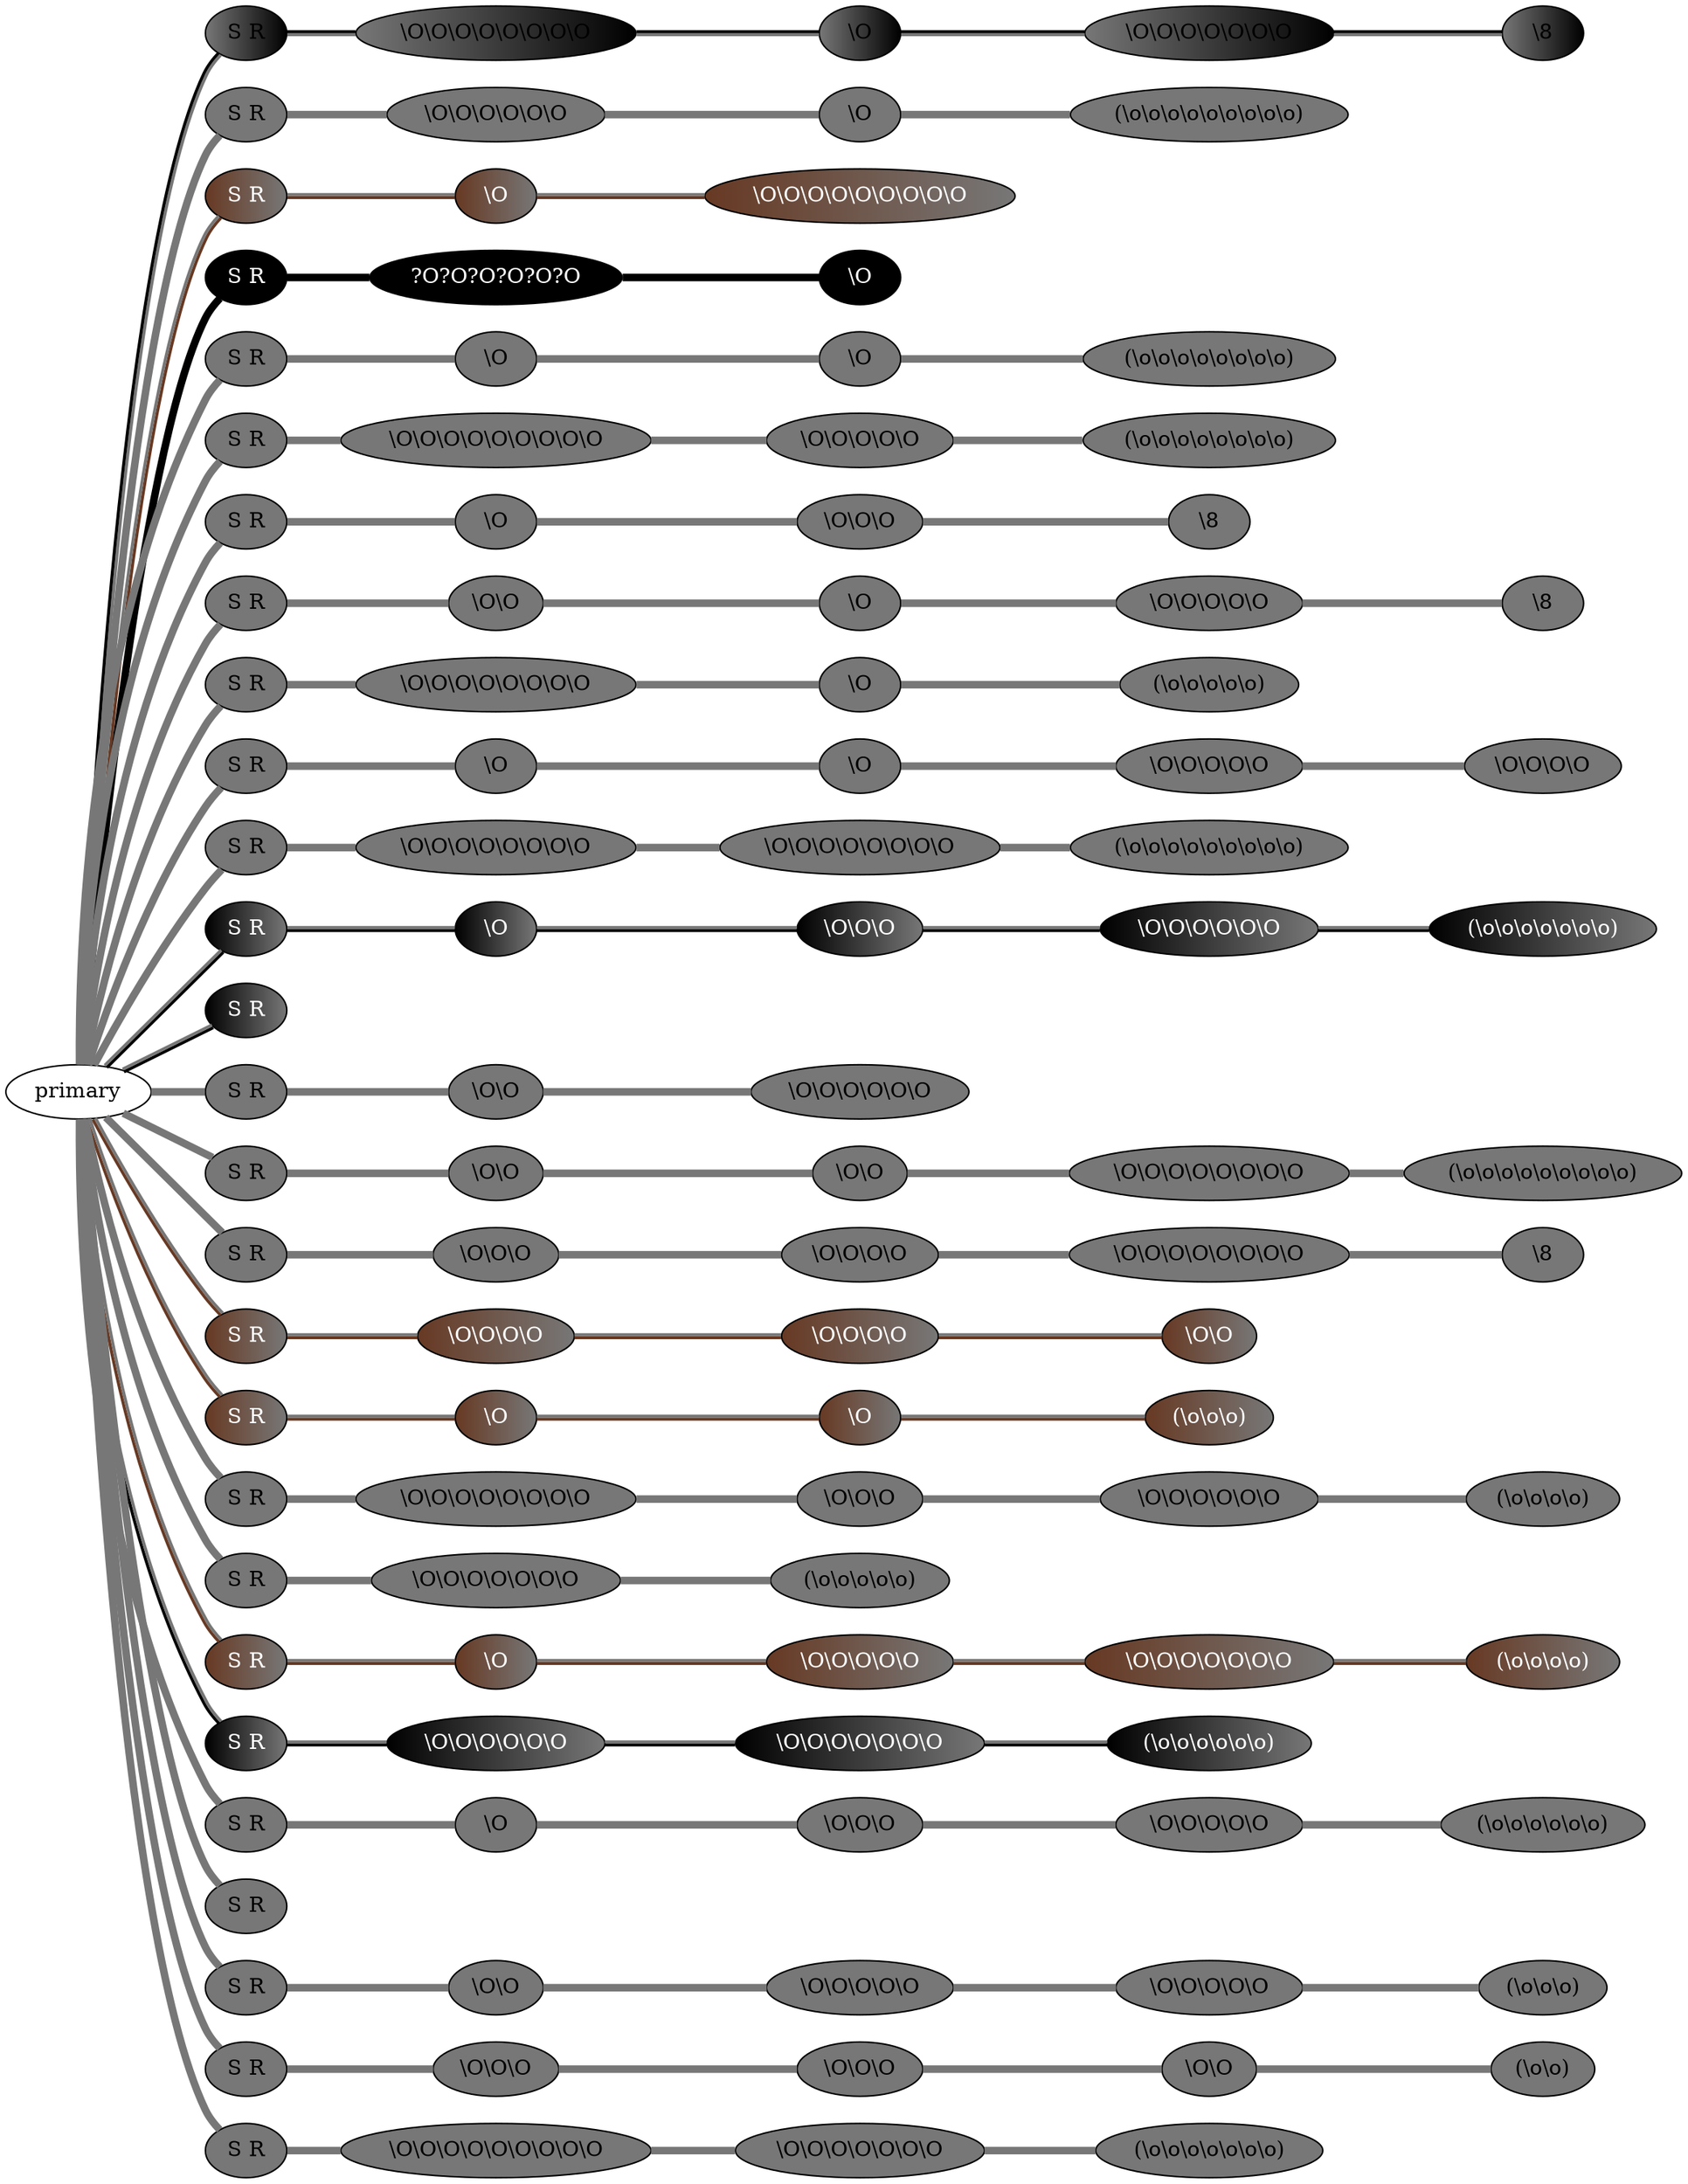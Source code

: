 graph {
 graph [rankdir=LR]
"1" [qtype="pendant_node", pendant_colors="#777777:#000000", pendant_ply="S", pendant_attach="R", pendant_length="47.0", label="S R", style=filled, fillcolor="#777777:#000000", fontcolor="#000000"]
"primary" -- "1" [qtype="pendant_link",penwidth=2,color="#777777:#000000"]
"1:0" [qtype="knot_node", knot_value="8", knot_type="S", knot_position="6.5", knot_spin="Z", label="\\O\\O\\O\\O\\O\\O\\O\\O", style=filled, fillcolor="#777777:#000000" , fontcolor="#000000"]
"1" -- "1:0" [qtype="knot_link",penwidth=2,color="#777777:#000000"]
"1:1" [qtype="knot_node", knot_value="1", knot_type="S", knot_position="11.5", knot_spin="Z", label="\\O", style=filled, fillcolor="#777777:#000000" , fontcolor="#000000"]
"1:0" -- "1:1" [qtype="knot_link",penwidth=2,color="#777777:#000000"]
"1:2" [qtype="knot_node", knot_value="7", knot_type="S", knot_position="18.0", knot_spin="Z", label="\\O\\O\\O\\O\\O\\O\\O", style=filled, fillcolor="#777777:#000000" , fontcolor="#000000"]
"1:1" -- "1:2" [qtype="knot_link",penwidth=2,color="#777777:#000000"]
"1:3" [qtype="knot_node", knot_value="1", knot_type="E", knot_position="27.0", knot_spin="Z", label="\\8", style=filled, fillcolor="#777777:#000000" , fontcolor="#000000"]
"1:2" -- "1:3" [qtype="knot_link",penwidth=2,color="#777777:#000000"]
"2" [qtype="pendant_node", pendant_colors="#777777", pendant_ply="S", pendant_attach="R", pendant_length="48.0", label="S R", style=filled, fillcolor="#777777", fontcolor="#000000"]
"primary" -- "2" [qtype="pendant_link",penwidth=5,color="#777777"]
"2:0" [qtype="knot_node", knot_value="6", knot_type="S", knot_position="12.0", knot_spin="Z", label="\\O\\O\\O\\O\\O\\O", style=filled, fillcolor="#777777" , fontcolor="#000000"]
"2" -- "2:0" [qtype="knot_link",penwidth=5,color="#777777"]
"2:1" [qtype="knot_node", knot_value="1", knot_type="S", knot_position="17.5", knot_spin="Z", label="\\O", style=filled, fillcolor="#777777" , fontcolor="#000000"]
"2:0" -- "2:1" [qtype="knot_link",penwidth=5,color="#777777"]
"2:2" [qtype="knot_node", knot_value="9", knot_type="L", knot_position="27.0", knot_spin="Z", label="(\\o\\o\\o\\o\\o\\o\\o\\o\\o)", style=filled, fillcolor="#777777" , fontcolor="#000000"]
"2:1" -- "2:2" [qtype="knot_link",penwidth=5,color="#777777"]
"3" [qtype="pendant_node", pendant_colors="#673923:#777777", pendant_ply="S", pendant_attach="R", pendant_length="25.0", label="S R", style=filled, fillcolor="#673923:#777777", fontcolor="#ffffff"]
"primary" -- "3" [qtype="pendant_link",penwidth=2,color="#673923:#777777"]
"3:0" [qtype="knot_node", knot_value="1", knot_type="S", knot_position="5.5", knot_spin="Z", label="\\O", style=filled, fillcolor="#673923:#777777" , fontcolor="#ffffff"]
"3" -- "3:0" [qtype="knot_link",penwidth=2,color="#673923:#777777"]
"3:1" [qtype="knot_node", knot_value="9", knot_type="S", knot_position="17.5", knot_spin="Z", label="\\O\\O\\O\\O\\O\\O\\O\\O\\O", style=filled, fillcolor="#673923:#777777" , fontcolor="#ffffff"]
"3:0" -- "3:1" [qtype="knot_link",penwidth=2,color="#673923:#777777"]
"4" [qtype="pendant_node", pendant_colors="#000000", pendant_ply="S", pendant_attach="R", pendant_length="16.5", label="S R", style=filled, fillcolor="#000000", fontcolor="#ffffff"]
"primary" -- "4" [qtype="pendant_link",penwidth=5,color="#000000"]
"4:0" [qtype="knot_node", knot_value="6", knot_type="S", knot_position="11.5", knot_spin="UZZZZZ", label="?O?O?O?O?O?O", style=filled, fillcolor="#000000" , fontcolor="#ffffff"]
"4" -- "4:0" [qtype="knot_link",penwidth=5,color="#000000"]
"4:1" [qtype="knot_node", knot_value="1", knot_type="S", knot_position="16.5", knot_spin="Z", label="\\O", style=filled, fillcolor="#000000" , fontcolor="#ffffff"]
"4:0" -- "4:1" [qtype="knot_link",penwidth=5,color="#000000"]
"5" [qtype="pendant_node", pendant_colors="#777777", pendant_ply="S", pendant_attach="R", pendant_length="60.0", label="S R", style=filled, fillcolor="#777777", fontcolor="#000000"]
"primary" -- "5" [qtype="pendant_link",penwidth=5,color="#777777"]
"5:0" [qtype="knot_node", knot_value="1", knot_type="S", knot_position="6.0", knot_spin="Z", label="\\O", style=filled, fillcolor="#777777" , fontcolor="#000000"]
"5" -- "5:0" [qtype="knot_link",penwidth=5,color="#777777"]
"5:1" [qtype="knot_node", knot_value="1", knot_type="S", knot_position="18.0", knot_spin="Z", label="\\O", style=filled, fillcolor="#777777" , fontcolor="#000000"]
"5:0" -- "5:1" [qtype="knot_link",penwidth=5,color="#777777"]
"5:2" [qtype="knot_node", knot_value="8", knot_type="L", knot_position="27.5", knot_spin="Z", label="(\\o\\o\\o\\o\\o\\o\\o\\o)", style=filled, fillcolor="#777777" , fontcolor="#000000"]
"5:1" -- "5:2" [qtype="knot_link",penwidth=5,color="#777777"]
"6" [qtype="pendant_node", pendant_colors="#777777", pendant_ply="S", pendant_attach="R", pendant_length="33.0", label="S R", style=filled, fillcolor="#777777", fontcolor="#000000"]
"primary" -- "6" [qtype="pendant_link",penwidth=5,color="#777777"]
"6:0" [qtype="knot_node", knot_value="9", knot_type="S", knot_position="12.5", knot_spin="Z", label="\\O\\O\\O\\O\\O\\O\\O\\O\\O", style=filled, fillcolor="#777777" , fontcolor="#000000"]
"6" -- "6:0" [qtype="knot_link",penwidth=5,color="#777777"]
"6:1" [qtype="knot_node", knot_value="5", knot_type="S", knot_position="18.5", knot_spin="Z", label="\\O\\O\\O\\O\\O", style=filled, fillcolor="#777777" , fontcolor="#000000"]
"6:0" -- "6:1" [qtype="knot_link",penwidth=5,color="#777777"]
"6:2" [qtype="knot_node", knot_value="8", knot_type="L", knot_position="26.5", knot_spin="Z", label="(\\o\\o\\o\\o\\o\\o\\o\\o)", style=filled, fillcolor="#777777" , fontcolor="#000000"]
"6:1" -- "6:2" [qtype="knot_link",penwidth=5,color="#777777"]
"7" [qtype="pendant_node", pendant_colors="#777777", pendant_ply="S", pendant_attach="R", pendant_length="62.0", label="S R", style=filled, fillcolor="#777777", fontcolor="#000000"]
"primary" -- "7" [qtype="pendant_link",penwidth=5,color="#777777"]
"7:0" [qtype="knot_node", knot_value="1", knot_type="S", knot_position="5.5", knot_spin="Z", label="\\O", style=filled, fillcolor="#777777" , fontcolor="#000000"]
"7" -- "7:0" [qtype="knot_link",penwidth=5,color="#777777"]
"7:1" [qtype="knot_node", knot_value="3", knot_type="S", knot_position="12.0", knot_spin="Z", label="\\O\\O\\O", style=filled, fillcolor="#777777" , fontcolor="#000000"]
"7:0" -- "7:1" [qtype="knot_link",penwidth=5,color="#777777"]
"7:2" [qtype="knot_node", knot_value="1", knot_type="E", knot_position="28.0", knot_spin="Z", label="\\8", style=filled, fillcolor="#777777" , fontcolor="#000000"]
"7:1" -- "7:2" [qtype="knot_link",penwidth=5,color="#777777"]
"8" [qtype="pendant_node", pendant_colors="#777777", pendant_ply="S", pendant_attach="R", pendant_length="54.0", label="S R", style=filled, fillcolor="#777777", fontcolor="#000000"]
"primary" -- "8" [qtype="pendant_link",penwidth=5,color="#777777"]
"8:0" [qtype="knot_node", knot_value="2", knot_type="S", knot_position="6.0", knot_spin="Z", label="\\O\\O", style=filled, fillcolor="#777777" , fontcolor="#000000"]
"8" -- "8:0" [qtype="knot_link",penwidth=5,color="#777777"]
"8:1" [qtype="knot_node", knot_value="1", knot_type="S", knot_position="12.0", knot_spin="Z", label="\\O", style=filled, fillcolor="#777777" , fontcolor="#000000"]
"8:0" -- "8:1" [qtype="knot_link",penwidth=5,color="#777777"]
"8:2" [qtype="knot_node", knot_value="5", knot_type="S", knot_position="19.5", knot_spin="Z", label="\\O\\O\\O\\O\\O", style=filled, fillcolor="#777777" , fontcolor="#000000"]
"8:1" -- "8:2" [qtype="knot_link",penwidth=5,color="#777777"]
"8:3" [qtype="knot_node", knot_value="1", knot_type="E", knot_position="28.0", knot_spin="Z", label="\\8", style=filled, fillcolor="#777777" , fontcolor="#000000"]
"8:2" -- "8:3" [qtype="knot_link",penwidth=5,color="#777777"]
"9" [qtype="pendant_node", pendant_colors="#777777", pendant_ply="S", pendant_attach="R", pendant_length="47.0", label="S R", style=filled, fillcolor="#777777", fontcolor="#000000"]
"primary" -- "9" [qtype="pendant_link",penwidth=5,color="#777777"]
"9:0" [qtype="knot_node", knot_value="8", knot_type="S", knot_position="13.0", knot_spin="Z", label="\\O\\O\\O\\O\\O\\O\\O\\O", style=filled, fillcolor="#777777" , fontcolor="#000000"]
"9" -- "9:0" [qtype="knot_link",penwidth=5,color="#777777"]
"9:1" [qtype="knot_node", knot_value="1", knot_type="S", knot_position="19.0", knot_spin="Z", label="\\O", style=filled, fillcolor="#777777" , fontcolor="#000000"]
"9:0" -- "9:1" [qtype="knot_link",penwidth=5,color="#777777"]
"9:2" [qtype="knot_node", knot_value="5", knot_type="L", knot_position="28.5", knot_spin="Z", label="(\\o\\o\\o\\o\\o)", style=filled, fillcolor="#777777" , fontcolor="#000000"]
"9:1" -- "9:2" [qtype="knot_link",penwidth=5,color="#777777"]
"10" [qtype="pendant_node", pendant_colors="#777777", pendant_ply="S", pendant_attach="R", pendant_length="67.0", label="S R", style=filled, fillcolor="#777777", fontcolor="#000000"]
"primary" -- "10" [qtype="pendant_link",penwidth=5,color="#777777"]
"10:0" [qtype="knot_node", knot_value="1", knot_type="S", knot_position="2.5", knot_spin="Z", label="\\O", style=filled, fillcolor="#777777" , fontcolor="#000000"]
"10" -- "10:0" [qtype="knot_link",penwidth=5,color="#777777"]
"10:1" [qtype="knot_node", knot_value="1", knot_type="S", knot_position="6.0", knot_spin="Z", label="\\O", style=filled, fillcolor="#777777" , fontcolor="#000000"]
"10:0" -- "10:1" [qtype="knot_link",penwidth=5,color="#777777"]
"10:2" [qtype="knot_node", knot_value="5", knot_type="S", knot_position="12.5", knot_spin="Z", label="\\O\\O\\O\\O\\O", style=filled, fillcolor="#777777" , fontcolor="#000000"]
"10:1" -- "10:2" [qtype="knot_link",penwidth=5,color="#777777"]
"10:3" [qtype="knot_node", knot_value="4", knot_type="S", knot_position="18.5", knot_spin="Z", label="\\O\\O\\O\\O", style=filled, fillcolor="#777777" , fontcolor="#000000"]
"10:2" -- "10:3" [qtype="knot_link",penwidth=5,color="#777777"]
"11" [qtype="pendant_node", pendant_colors="#777777", pendant_ply="S", pendant_attach="R", pendant_length="39.0", label="S R", style=filled, fillcolor="#777777", fontcolor="#000000"]
"primary" -- "11" [qtype="pendant_link",penwidth=5,color="#777777"]
"11:0" [qtype="knot_node", knot_value="8", knot_type="S", knot_position="13.0", knot_spin="Z", label="\\O\\O\\O\\O\\O\\O\\O\\O", style=filled, fillcolor="#777777" , fontcolor="#000000"]
"11" -- "11:0" [qtype="knot_link",penwidth=5,color="#777777"]
"11:1" [qtype="knot_node", knot_value="8", knot_type="S", knot_position="19.0", knot_spin="Z", label="\\O\\O\\O\\O\\O\\O\\O\\O", style=filled, fillcolor="#777777" , fontcolor="#000000"]
"11:0" -- "11:1" [qtype="knot_link",penwidth=5,color="#777777"]
"11:2" [qtype="knot_node", knot_value="9", knot_type="L", knot_position="27.5", knot_spin="Z", label="(\\o\\o\\o\\o\\o\\o\\o\\o\\o)", style=filled, fillcolor="#777777" , fontcolor="#000000"]
"11:1" -- "11:2" [qtype="knot_link",penwidth=5,color="#777777"]
"12" [qtype="pendant_node", pendant_colors="#000000:#777777", pendant_ply="S", pendant_attach="R", pendant_length="42.0", label="S R", style=filled, fillcolor="#000000:#777777", fontcolor="#ffffff"]
"primary" -- "12" [qtype="pendant_link",penwidth=2,color="#000000:#777777"]
"12:0" [qtype="knot_node", knot_value="1", knot_type="S", knot_position="6.0", knot_spin="Z", label="\\O", style=filled, fillcolor="#000000:#777777" , fontcolor="#ffffff"]
"12" -- "12:0" [qtype="knot_link",penwidth=2,color="#000000:#777777"]
"12:1" [qtype="knot_node", knot_value="3", knot_type="S", knot_position="12.0", knot_spin="Z", label="\\O\\O\\O", style=filled, fillcolor="#000000:#777777" , fontcolor="#ffffff"]
"12:0" -- "12:1" [qtype="knot_link",penwidth=2,color="#000000:#777777"]
"12:2" [qtype="knot_node", knot_value="6", knot_type="S", knot_position="18.5", knot_spin="Z", label="\\O\\O\\O\\O\\O\\O", style=filled, fillcolor="#000000:#777777" , fontcolor="#ffffff"]
"12:1" -- "12:2" [qtype="knot_link",penwidth=2,color="#000000:#777777"]
"12:3" [qtype="knot_node", knot_value="7", knot_type="L", knot_position="26.0", knot_spin="Z", label="(\\o\\o\\o\\o\\o\\o\\o)", style=filled, fillcolor="#000000:#777777" , fontcolor="#ffffff"]
"12:2" -- "12:3" [qtype="knot_link",penwidth=2,color="#000000:#777777"]
"13" [qtype="pendant_node", pendant_colors="#000000:#777777", pendant_ply="S", pendant_attach="R", pendant_length="12.5", label="S R", style=filled, fillcolor="#000000:#777777", fontcolor="#ffffff"]
"primary" -- "13" [qtype="pendant_link",penwidth=2,color="#000000:#777777"]
"14" [qtype="pendant_node", pendant_colors="#777777", pendant_ply="S", pendant_attach="R", pendant_length="68.0", label="S R", style=filled, fillcolor="#777777", fontcolor="#000000"]
"primary" -- "14" [qtype="pendant_link",penwidth=5,color="#777777"]
"14:0" [qtype="knot_node", knot_value="2", knot_type="S", knot_position="6.0", knot_spin="Z", label="\\O\\O", style=filled, fillcolor="#777777" , fontcolor="#000000"]
"14" -- "14:0" [qtype="knot_link",penwidth=5,color="#777777"]
"14:1" [qtype="knot_node", knot_value="6", knot_type="S", knot_position="18.5", knot_spin="Z", label="\\O\\O\\O\\O\\O\\O", style=filled, fillcolor="#777777" , fontcolor="#000000"]
"14:0" -- "14:1" [qtype="knot_link",penwidth=5,color="#777777"]
"15" [qtype="pendant_node", pendant_colors="#777777", pendant_ply="S", pendant_attach="R", pendant_length="49.0", label="S R", style=filled, fillcolor="#777777", fontcolor="#000000"]
"primary" -- "15" [qtype="pendant_link",penwidth=5,color="#777777"]
"15:0" [qtype="knot_node", knot_value="2", knot_type="S", knot_position="6.0", knot_spin="Z", label="\\O\\O", style=filled, fillcolor="#777777" , fontcolor="#000000"]
"15" -- "15:0" [qtype="knot_link",penwidth=5,color="#777777"]
"15:1" [qtype="knot_node", knot_value="2", knot_type="S", knot_position="12.0", knot_spin="Z", label="\\O\\O", style=filled, fillcolor="#777777" , fontcolor="#000000"]
"15:0" -- "15:1" [qtype="knot_link",penwidth=5,color="#777777"]
"15:2" [qtype="knot_node", knot_value="8", knot_type="S", knot_position="19.0", knot_spin="Z", label="\\O\\O\\O\\O\\O\\O\\O\\O", style=filled, fillcolor="#777777" , fontcolor="#000000"]
"15:1" -- "15:2" [qtype="knot_link",penwidth=5,color="#777777"]
"15:3" [qtype="knot_node", knot_value="9", knot_type="L", knot_position="27.0", knot_spin="Z", label="(\\o\\o\\o\\o\\o\\o\\o\\o\\o)", style=filled, fillcolor="#777777" , fontcolor="#000000"]
"15:2" -- "15:3" [qtype="knot_link",penwidth=5,color="#777777"]
"16" [qtype="pendant_node", pendant_colors="#777777", pendant_ply="S", pendant_attach="R", pendant_length="46.0", label="S R", style=filled, fillcolor="#777777", fontcolor="#000000"]
"primary" -- "16" [qtype="pendant_link",penwidth=5,color="#777777"]
"16:0" [qtype="knot_node", knot_value="3", knot_type="S", knot_position="6.0", knot_spin="Z", label="\\O\\O\\O", style=filled, fillcolor="#777777" , fontcolor="#000000"]
"16" -- "16:0" [qtype="knot_link",penwidth=5,color="#777777"]
"16:1" [qtype="knot_node", knot_value="4", knot_type="S", knot_position="12.0", knot_spin="Z", label="\\O\\O\\O\\O", style=filled, fillcolor="#777777" , fontcolor="#000000"]
"16:0" -- "16:1" [qtype="knot_link",penwidth=5,color="#777777"]
"16:2" [qtype="knot_node", knot_value="8", knot_type="S", knot_position="19.0", knot_spin="Z", label="\\O\\O\\O\\O\\O\\O\\O\\O", style=filled, fillcolor="#777777" , fontcolor="#000000"]
"16:1" -- "16:2" [qtype="knot_link",penwidth=5,color="#777777"]
"16:3" [qtype="knot_node", knot_value="1", knot_type="E", knot_position="28.0", knot_spin="Z", label="\\8", style=filled, fillcolor="#777777" , fontcolor="#000000"]
"16:2" -- "16:3" [qtype="knot_link",penwidth=5,color="#777777"]
"17" [qtype="pendant_node", pendant_colors="#673923:#777777", pendant_ply="S", pendant_attach="R", pendant_length="46.0", label="S R", style=filled, fillcolor="#673923:#777777", fontcolor="#ffffff"]
"primary" -- "17" [qtype="pendant_link",penwidth=2,color="#673923:#777777"]
"17:0" [qtype="knot_node", knot_value="4", knot_type="S", knot_position="6.5", knot_spin="Z", label="\\O\\O\\O\\O", style=filled, fillcolor="#673923:#777777" , fontcolor="#ffffff"]
"17" -- "17:0" [qtype="knot_link",penwidth=2,color="#673923:#777777"]
"17:1" [qtype="knot_node", knot_value="4", knot_type="S", knot_position="12.5", knot_spin="Z", label="\\O\\O\\O\\O", style=filled, fillcolor="#673923:#777777" , fontcolor="#ffffff"]
"17:0" -- "17:1" [qtype="knot_link",penwidth=2,color="#673923:#777777"]
"17:2" [qtype="knot_node", knot_value="2", knot_type="S", knot_position="18.5", knot_spin="Z", label="\\O\\O", style=filled, fillcolor="#673923:#777777" , fontcolor="#ffffff"]
"17:1" -- "17:2" [qtype="knot_link",penwidth=2,color="#673923:#777777"]
"18" [qtype="pendant_node", pendant_colors="#673923:#777777", pendant_ply="S", pendant_attach="R", pendant_length="52.0", label="S R", style=filled, fillcolor="#673923:#777777", fontcolor="#ffffff"]
"primary" -- "18" [qtype="pendant_link",penwidth=2,color="#673923:#777777"]
"18:0" [qtype="knot_node", knot_value="1", knot_type="S", knot_position="6.5", knot_spin="Z", label="\\O", style=filled, fillcolor="#673923:#777777" , fontcolor="#ffffff"]
"18" -- "18:0" [qtype="knot_link",penwidth=2,color="#673923:#777777"]
"18:1" [qtype="knot_node", knot_value="1", knot_type="S", knot_position="12.5", knot_spin="Z", label="\\O", style=filled, fillcolor="#673923:#777777" , fontcolor="#ffffff"]
"18:0" -- "18:1" [qtype="knot_link",penwidth=2,color="#673923:#777777"]
"18:2" [qtype="knot_node", knot_value="3", knot_type="L", knot_position="24.0", knot_spin="Z", label="(\\o\\o\\o)", style=filled, fillcolor="#673923:#777777" , fontcolor="#ffffff"]
"18:1" -- "18:2" [qtype="knot_link",penwidth=2,color="#673923:#777777"]
"19" [qtype="pendant_node", pendant_colors="#777777", pendant_ply="S", pendant_attach="R", pendant_length="32.0", label="S R", style=filled, fillcolor="#777777", fontcolor="#000000"]
"primary" -- "19" [qtype="pendant_link",penwidth=5,color="#777777"]
"19:0" [qtype="knot_node", knot_value="8", knot_type="S", knot_position="6.0", knot_spin="Z", label="\\O\\O\\O\\O\\O\\O\\O\\O", style=filled, fillcolor="#777777" , fontcolor="#000000"]
"19" -- "19:0" [qtype="knot_link",penwidth=5,color="#777777"]
"19:1" [qtype="knot_node", knot_value="3", knot_type="S", knot_position="11.5", knot_spin="Z", label="\\O\\O\\O", style=filled, fillcolor="#777777" , fontcolor="#000000"]
"19:0" -- "19:1" [qtype="knot_link",penwidth=5,color="#777777"]
"19:2" [qtype="knot_node", knot_value="6", knot_type="S", knot_position="18.0", knot_spin="Z", label="\\O\\O\\O\\O\\O\\O", style=filled, fillcolor="#777777" , fontcolor="#000000"]
"19:1" -- "19:2" [qtype="knot_link",penwidth=5,color="#777777"]
"19:3" [qtype="knot_node", knot_value="4", knot_type="L", knot_position="24.5", knot_spin="Z", label="(\\o\\o\\o\\o)", style=filled, fillcolor="#777777" , fontcolor="#000000"]
"19:2" -- "19:3" [qtype="knot_link",penwidth=5,color="#777777"]
"20" [qtype="pendant_node", pendant_colors="#777777", pendant_ply="S", pendant_attach="R", pendant_length="54.0", label="S R", style=filled, fillcolor="#777777", fontcolor="#000000"]
"primary" -- "20" [qtype="pendant_link",penwidth=5,color="#777777"]
"20:0" [qtype="knot_node", knot_value="7", knot_type="S", knot_position="12.5", knot_spin="Z", label="\\O\\O\\O\\O\\O\\O\\O", style=filled, fillcolor="#777777" , fontcolor="#000000"]
"20" -- "20:0" [qtype="knot_link",penwidth=5,color="#777777"]
"20:1" [qtype="knot_node", knot_value="5", knot_type="L", knot_position="27.0", knot_spin="Z", label="(\\o\\o\\o\\o\\o)", style=filled, fillcolor="#777777" , fontcolor="#000000"]
"20:0" -- "20:1" [qtype="knot_link",penwidth=5,color="#777777"]
"21" [qtype="pendant_node", pendant_colors="#673923:#777777", pendant_ply="S", pendant_attach="R", pendant_length="42.0", label="S R", style=filled, fillcolor="#673923:#777777", fontcolor="#ffffff"]
"primary" -- "21" [qtype="pendant_link",penwidth=2,color="#673923:#777777"]
"21:0" [qtype="knot_node", knot_value="1", knot_type="S", knot_position="5.5", knot_spin="Z", label="\\O", style=filled, fillcolor="#673923:#777777" , fontcolor="#ffffff"]
"21" -- "21:0" [qtype="knot_link",penwidth=2,color="#673923:#777777"]
"21:1" [qtype="knot_node", knot_value="5", knot_type="S", knot_position="12.0", knot_spin="Z", label="\\O\\O\\O\\O\\O", style=filled, fillcolor="#673923:#777777" , fontcolor="#ffffff"]
"21:0" -- "21:1" [qtype="knot_link",penwidth=2,color="#673923:#777777"]
"21:2" [qtype="knot_node", knot_value="7", knot_type="S", knot_position="18.0", knot_spin="Z", label="\\O\\O\\O\\O\\O\\O\\O", style=filled, fillcolor="#673923:#777777" , fontcolor="#ffffff"]
"21:1" -- "21:2" [qtype="knot_link",penwidth=2,color="#673923:#777777"]
"21:3" [qtype="knot_node", knot_value="4", knot_type="L", knot_position="26.5", knot_spin="Z", label="(\\o\\o\\o\\o)", style=filled, fillcolor="#673923:#777777" , fontcolor="#ffffff"]
"21:2" -- "21:3" [qtype="knot_link",penwidth=2,color="#673923:#777777"]
"22" [qtype="pendant_node", pendant_colors="#000000:#777777", pendant_ply="S", pendant_attach="R", pendant_length="33.0", label="S R", style=filled, fillcolor="#000000:#777777", fontcolor="#ffffff"]
"primary" -- "22" [qtype="pendant_link",penwidth=2,color="#000000:#777777"]
"22:0" [qtype="knot_node", knot_value="6", knot_type="S", knot_position="12.0", knot_spin="Z", label="\\O\\O\\O\\O\\O\\O", style=filled, fillcolor="#000000:#777777" , fontcolor="#ffffff"]
"22" -- "22:0" [qtype="knot_link",penwidth=2,color="#000000:#777777"]
"22:1" [qtype="knot_node", knot_value="7", knot_type="S", knot_position="18.0", knot_spin="Z", label="\\O\\O\\O\\O\\O\\O\\O", style=filled, fillcolor="#000000:#777777" , fontcolor="#ffffff"]
"22:0" -- "22:1" [qtype="knot_link",penwidth=2,color="#000000:#777777"]
"22:2" [qtype="knot_node", knot_value="6", knot_type="L", knot_position="26.5", knot_spin="Z", label="(\\o\\o\\o\\o\\o\\o)", style=filled, fillcolor="#000000:#777777" , fontcolor="#ffffff"]
"22:1" -- "22:2" [qtype="knot_link",penwidth=2,color="#000000:#777777"]
"23" [qtype="pendant_node", pendant_colors="#777777", pendant_ply="S", pendant_attach="R", pendant_length="34.0", label="S R", style=filled, fillcolor="#777777", fontcolor="#000000"]
"primary" -- "23" [qtype="pendant_link",penwidth=5,color="#777777"]
"23:0" [qtype="knot_node", knot_value="1", knot_type="S", knot_position="5.5", knot_spin="Z", label="\\O", style=filled, fillcolor="#777777" , fontcolor="#000000"]
"23" -- "23:0" [qtype="knot_link",penwidth=5,color="#777777"]
"23:1" [qtype="knot_node", knot_value="3", knot_type="S", knot_position="11.5", knot_spin="Z", label="\\O\\O\\O", style=filled, fillcolor="#777777" , fontcolor="#000000"]
"23:0" -- "23:1" [qtype="knot_link",penwidth=5,color="#777777"]
"23:2" [qtype="knot_node", knot_value="5", knot_type="S", knot_position="17.5", knot_spin="Z", label="\\O\\O\\O\\O\\O", style=filled, fillcolor="#777777" , fontcolor="#000000"]
"23:1" -- "23:2" [qtype="knot_link",penwidth=5,color="#777777"]
"23:3" [qtype="knot_node", knot_value="6", knot_type="L", knot_position="27.0", knot_spin="Z", label="(\\o\\o\\o\\o\\o\\o)", style=filled, fillcolor="#777777" , fontcolor="#000000"]
"23:2" -- "23:3" [qtype="knot_link",penwidth=5,color="#777777"]
"24" [qtype="pendant_node", pendant_colors="#777777", pendant_ply="S", pendant_attach="R", pendant_length="3.0", label="S R", style=filled, fillcolor="#777777", fontcolor="#000000"]
"primary" -- "24" [qtype="pendant_link",penwidth=5,color="#777777"]
"25" [qtype="pendant_node", pendant_colors="#777777", pendant_ply="S", pendant_attach="R", pendant_length="34.0", label="S R", style=filled, fillcolor="#777777", fontcolor="#000000"]
"primary" -- "25" [qtype="pendant_link",penwidth=5,color="#777777"]
"25:0" [qtype="knot_node", knot_value="2", knot_type="S", knot_position="5.5", knot_spin="Z", label="\\O\\O", style=filled, fillcolor="#777777" , fontcolor="#000000"]
"25" -- "25:0" [qtype="knot_link",penwidth=5,color="#777777"]
"25:1" [qtype="knot_node", knot_value="5", knot_type="S", knot_position="11.5", knot_spin="Z", label="\\O\\O\\O\\O\\O", style=filled, fillcolor="#777777" , fontcolor="#000000"]
"25:0" -- "25:1" [qtype="knot_link",penwidth=5,color="#777777"]
"25:2" [qtype="knot_node", knot_value="5", knot_type="S", knot_position="17.0", knot_spin="Z", label="\\O\\O\\O\\O\\O", style=filled, fillcolor="#777777" , fontcolor="#000000"]
"25:1" -- "25:2" [qtype="knot_link",penwidth=5,color="#777777"]
"25:3" [qtype="knot_node", knot_value="3", knot_type="L", knot_position="25.5", knot_spin="Z", label="(\\o\\o\\o)", style=filled, fillcolor="#777777" , fontcolor="#000000"]
"25:2" -- "25:3" [qtype="knot_link",penwidth=5,color="#777777"]
"26" [qtype="pendant_node", pendant_colors="#777777", pendant_ply="S", pendant_attach="R", pendant_length="34.0", label="S R", style=filled, fillcolor="#777777", fontcolor="#000000"]
"primary" -- "26" [qtype="pendant_link",penwidth=5,color="#777777"]
"26:0" [qtype="knot_node", knot_value="3", knot_type="S", knot_position="5.5", knot_spin="Z", label="\\O\\O\\O", style=filled, fillcolor="#777777" , fontcolor="#000000"]
"26" -- "26:0" [qtype="knot_link",penwidth=5,color="#777777"]
"26:1" [qtype="knot_node", knot_value="3", knot_type="S", knot_position="11.5", knot_spin="Z", label="\\O\\O\\O", style=filled, fillcolor="#777777" , fontcolor="#000000"]
"26:0" -- "26:1" [qtype="knot_link",penwidth=5,color="#777777"]
"26:2" [qtype="knot_node", knot_value="2", knot_type="S", knot_position="17.0", knot_spin="Z", label="\\O\\O", style=filled, fillcolor="#777777" , fontcolor="#000000"]
"26:1" -- "26:2" [qtype="knot_link",penwidth=5,color="#777777"]
"26:3" [qtype="knot_node", knot_value="2", knot_type="L", knot_position="23.0", knot_spin="Z", label="(\\o\\o)", style=filled, fillcolor="#777777" , fontcolor="#000000"]
"26:2" -- "26:3" [qtype="knot_link",penwidth=5,color="#777777"]
"27" [qtype="pendant_node", pendant_colors="#777777", pendant_ply="S", pendant_attach="R", pendant_length="29.0", label="S R", style=filled, fillcolor="#777777", fontcolor="#000000"]
"primary" -- "27" [qtype="pendant_link",penwidth=5,color="#777777"]
"27:0" [qtype="knot_node", knot_value="9", knot_type="S", knot_position="12.0", knot_spin="Z", label="\\O\\O\\O\\O\\O\\O\\O\\O\\O", style=filled, fillcolor="#777777" , fontcolor="#000000"]
"27" -- "27:0" [qtype="knot_link",penwidth=5,color="#777777"]
"27:1" [qtype="knot_node", knot_value="7", knot_type="S", knot_position="17.5", knot_spin="Z", label="\\O\\O\\O\\O\\O\\O\\O", style=filled, fillcolor="#777777" , fontcolor="#000000"]
"27:0" -- "27:1" [qtype="knot_link",penwidth=5,color="#777777"]
"27:2" [qtype="knot_node", knot_value="7", knot_type="L", knot_position="20.5", knot_spin="Z", label="(\\o\\o\\o\\o\\o\\o\\o)", style=filled, fillcolor="#777777" , fontcolor="#000000"]
"27:1" -- "27:2" [qtype="knot_link",penwidth=5,color="#777777"]
}
